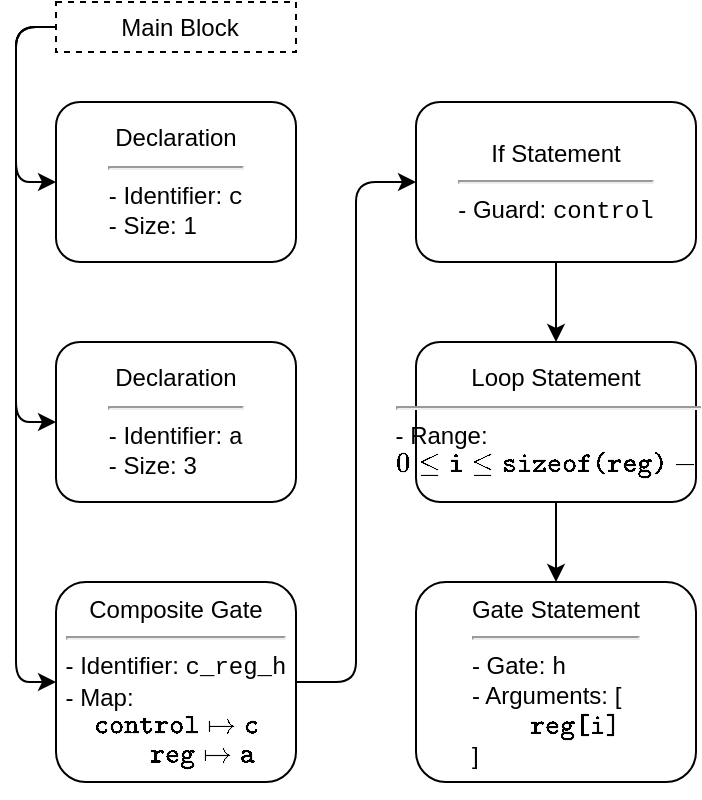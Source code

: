 <mxfile>
    <diagram id="aWsCgb6bVCKxuEZ1L0_X" name="Page-1">
        <mxGraphModel dx="614" dy="697" grid="1" gridSize="10" guides="1" tooltips="1" connect="1" arrows="1" fold="1" page="1" pageScale="1" pageWidth="850" pageHeight="1100" math="1" shadow="0">
            <root>
                <mxCell id="0"/>
                <mxCell id="1" parent="0"/>
                <mxCell id="56" style="edgeStyle=orthogonalEdgeStyle;html=1;entryX=0;entryY=0.5;entryDx=0;entryDy=0;fontFamily=Courier New;fontColor=default;" parent="1" source="2" target="3" edge="1">
                    <mxGeometry relative="1" as="geometry">
                        <Array as="points">
                            <mxPoint x="140" y="283"/>
                            <mxPoint x="140" y="360"/>
                        </Array>
                    </mxGeometry>
                </mxCell>
                <mxCell id="57" style="edgeStyle=orthogonalEdgeStyle;html=1;entryX=0;entryY=0.5;entryDx=0;entryDy=0;fontFamily=Courier New;fontColor=default;" parent="1" source="2" target="5" edge="1">
                    <mxGeometry relative="1" as="geometry">
                        <Array as="points">
                            <mxPoint x="140" y="283"/>
                            <mxPoint x="140" y="480"/>
                        </Array>
                    </mxGeometry>
                </mxCell>
                <mxCell id="58" style="edgeStyle=orthogonalEdgeStyle;html=1;entryX=0;entryY=0.5;entryDx=0;entryDy=0;fontFamily=Courier New;fontColor=default;" parent="1" source="2" target="4" edge="1">
                    <mxGeometry relative="1" as="geometry">
                        <Array as="points">
                            <mxPoint x="140" y="282.5"/>
                            <mxPoint x="140" y="610"/>
                        </Array>
                    </mxGeometry>
                </mxCell>
                <mxCell id="2" value="&lt;div style=&quot;&quot;&gt;&lt;span style=&quot;background-color: initial;&quot;&gt;Main Block&lt;/span&gt;&lt;/div&gt;" style="rounded=0;whiteSpace=wrap;html=1;align=center;labelPosition=center;verticalLabelPosition=middle;verticalAlign=middle;fontColor=default;fillColor=none;spacingLeft=4;dashed=1;" parent="1" vertex="1">
                    <mxGeometry x="160" y="270" width="120" height="25" as="geometry"/>
                </mxCell>
                <mxCell id="3" value="Declaration&lt;br&gt;&lt;hr&gt;&lt;div style=&quot;text-align: left;&quot;&gt;&lt;span style=&quot;background-color: initial;&quot;&gt;- Identifier:&amp;nbsp;&lt;/span&gt;&lt;font face=&quot;Courier New&quot; style=&quot;background-color: initial;&quot;&gt;c&lt;/font&gt;&lt;/div&gt;&lt;div style=&quot;text-align: left;&quot;&gt;&lt;span style=&quot;background-color: initial;&quot;&gt;- Size: 1&lt;/span&gt;&lt;/div&gt;" style="rounded=1;whiteSpace=wrap;html=1;" parent="1" vertex="1">
                    <mxGeometry x="160" y="320" width="120" height="80" as="geometry"/>
                </mxCell>
                <mxCell id="52" style="edgeStyle=orthogonalEdgeStyle;html=1;entryX=0;entryY=0.5;entryDx=0;entryDy=0;fontFamily=Courier New;fontColor=default;" parent="1" source="4" target="35" edge="1">
                    <mxGeometry relative="1" as="geometry"/>
                </mxCell>
                <mxCell id="4" value="Composite Gate&lt;br&gt;&lt;hr&gt;&lt;div style=&quot;text-align: left;&quot;&gt;&lt;span style=&quot;background-color: initial;&quot;&gt;- Identifier: &lt;font face=&quot;Courier New&quot;&gt;c_reg_h&lt;/font&gt;&lt;/span&gt;&lt;/div&gt;&lt;div style=&quot;text-align: left;&quot;&gt;&lt;span style=&quot;background-color: initial;&quot;&gt;- Map:&amp;nbsp; &amp;nbsp;&amp;nbsp;&lt;/span&gt;&lt;/div&gt;&lt;span style=&quot;text-align: left;&quot;&gt;\(\texttt{control} \mapsto \texttt{c}\)&lt;/span&gt;&lt;span style=&quot;text-align: left;&quot;&gt;&lt;br&gt;&lt;/span&gt;&lt;span style=&quot;text-align: left;&quot;&gt;&amp;nbsp; &amp;nbsp; &amp;nbsp; &amp;nbsp; \(\texttt{reg} \mapsto \texttt{a}\)&lt;/span&gt;&lt;span style=&quot;text-align: left;&quot;&gt;&lt;br&gt;&lt;/span&gt;" style="rounded=1;whiteSpace=wrap;html=1;" parent="1" vertex="1">
                    <mxGeometry x="160" y="560" width="120" height="100" as="geometry"/>
                </mxCell>
                <mxCell id="5" value="Declaration&lt;br&gt;&lt;hr&gt;&lt;div style=&quot;text-align: left;&quot;&gt;&lt;span style=&quot;background-color: initial;&quot;&gt;- Identifier:&amp;nbsp;&lt;/span&gt;&lt;font face=&quot;Courier New&quot; style=&quot;background-color: initial;&quot;&gt;a&lt;/font&gt;&lt;/div&gt;&lt;div style=&quot;text-align: left;&quot;&gt;&lt;span style=&quot;background-color: initial;&quot;&gt;- Size: 3&lt;/span&gt;&lt;/div&gt;" style="rounded=1;whiteSpace=wrap;html=1;" parent="1" vertex="1">
                    <mxGeometry x="160" y="440" width="120" height="80" as="geometry"/>
                </mxCell>
                <mxCell id="53" style="edgeStyle=orthogonalEdgeStyle;html=1;entryX=0.5;entryY=0;entryDx=0;entryDy=0;fontFamily=Courier New;fontColor=default;" parent="1" source="35" target="37" edge="1">
                    <mxGeometry relative="1" as="geometry"/>
                </mxCell>
                <mxCell id="35" value="If Statement&lt;br&gt;&lt;hr&gt;&lt;div style=&quot;text-align: left;&quot;&gt;&lt;span style=&quot;background-color: initial;&quot;&gt;- Guard:&amp;nbsp;&lt;font face=&quot;Courier New&quot;&gt;control&lt;/font&gt;&lt;br&gt;&lt;/span&gt;&lt;/div&gt;" style="rounded=1;whiteSpace=wrap;html=1;" parent="1" vertex="1">
                    <mxGeometry x="340" y="320" width="140" height="80" as="geometry"/>
                </mxCell>
                <mxCell id="54" style="edgeStyle=orthogonalEdgeStyle;html=1;entryX=0.5;entryY=0;entryDx=0;entryDy=0;fontFamily=Courier New;fontColor=default;" parent="1" source="37" target="38" edge="1">
                    <mxGeometry relative="1" as="geometry"/>
                </mxCell>
                <mxCell id="37" value="Loop Statement&lt;br&gt;&lt;hr&gt;&lt;div style=&quot;text-align: left;&quot;&gt;&lt;span style=&quot;background-color: initial;&quot;&gt;- Range:&lt;/span&gt;&lt;span style=&quot;background-color: initial;&quot;&gt;&amp;nbsp;&lt;/span&gt;&lt;/div&gt;&lt;div style=&quot;text-align: left;&quot;&gt;&lt;font style=&quot;background-color: initial;&quot; face=&quot;Courier New&quot;&gt;\(0 \leq \texttt{i} \leq \texttt{sizeof(reg)} - 1 \)&lt;/font&gt;&lt;/div&gt;" style="rounded=1;whiteSpace=wrap;html=1;" parent="1" vertex="1">
                    <mxGeometry x="340" y="440" width="140" height="80" as="geometry"/>
                </mxCell>
                <mxCell id="38" value="Gate Statement&lt;br&gt;&lt;hr&gt;&lt;div style=&quot;text-align: left;&quot;&gt;&lt;span style=&quot;background-color: initial;&quot;&gt;- Gate:&amp;nbsp;&lt;font face=&quot;Courier New&quot;&gt;h&lt;/font&gt;&lt;/span&gt;&lt;/div&gt;&lt;div style=&quot;text-align: left;&quot;&gt;- Arguments: [&lt;/div&gt;&lt;div style=&quot;text-align: left;&quot;&gt;&lt;span style=&quot;background-color: initial;&quot;&gt;&lt;font face=&quot;Courier New&quot;&gt;&amp;nbsp; &amp;nbsp; \(\texttt{reg[i]}\)&lt;/font&gt;&lt;/span&gt;&lt;/div&gt;&lt;div style=&quot;text-align: left;&quot;&gt;]&lt;br&gt;&lt;/div&gt;" style="rounded=1;whiteSpace=wrap;html=1;" parent="1" vertex="1">
                    <mxGeometry x="340" y="560" width="140" height="100" as="geometry"/>
                </mxCell>
            </root>
        </mxGraphModel>
    </diagram>
</mxfile>
